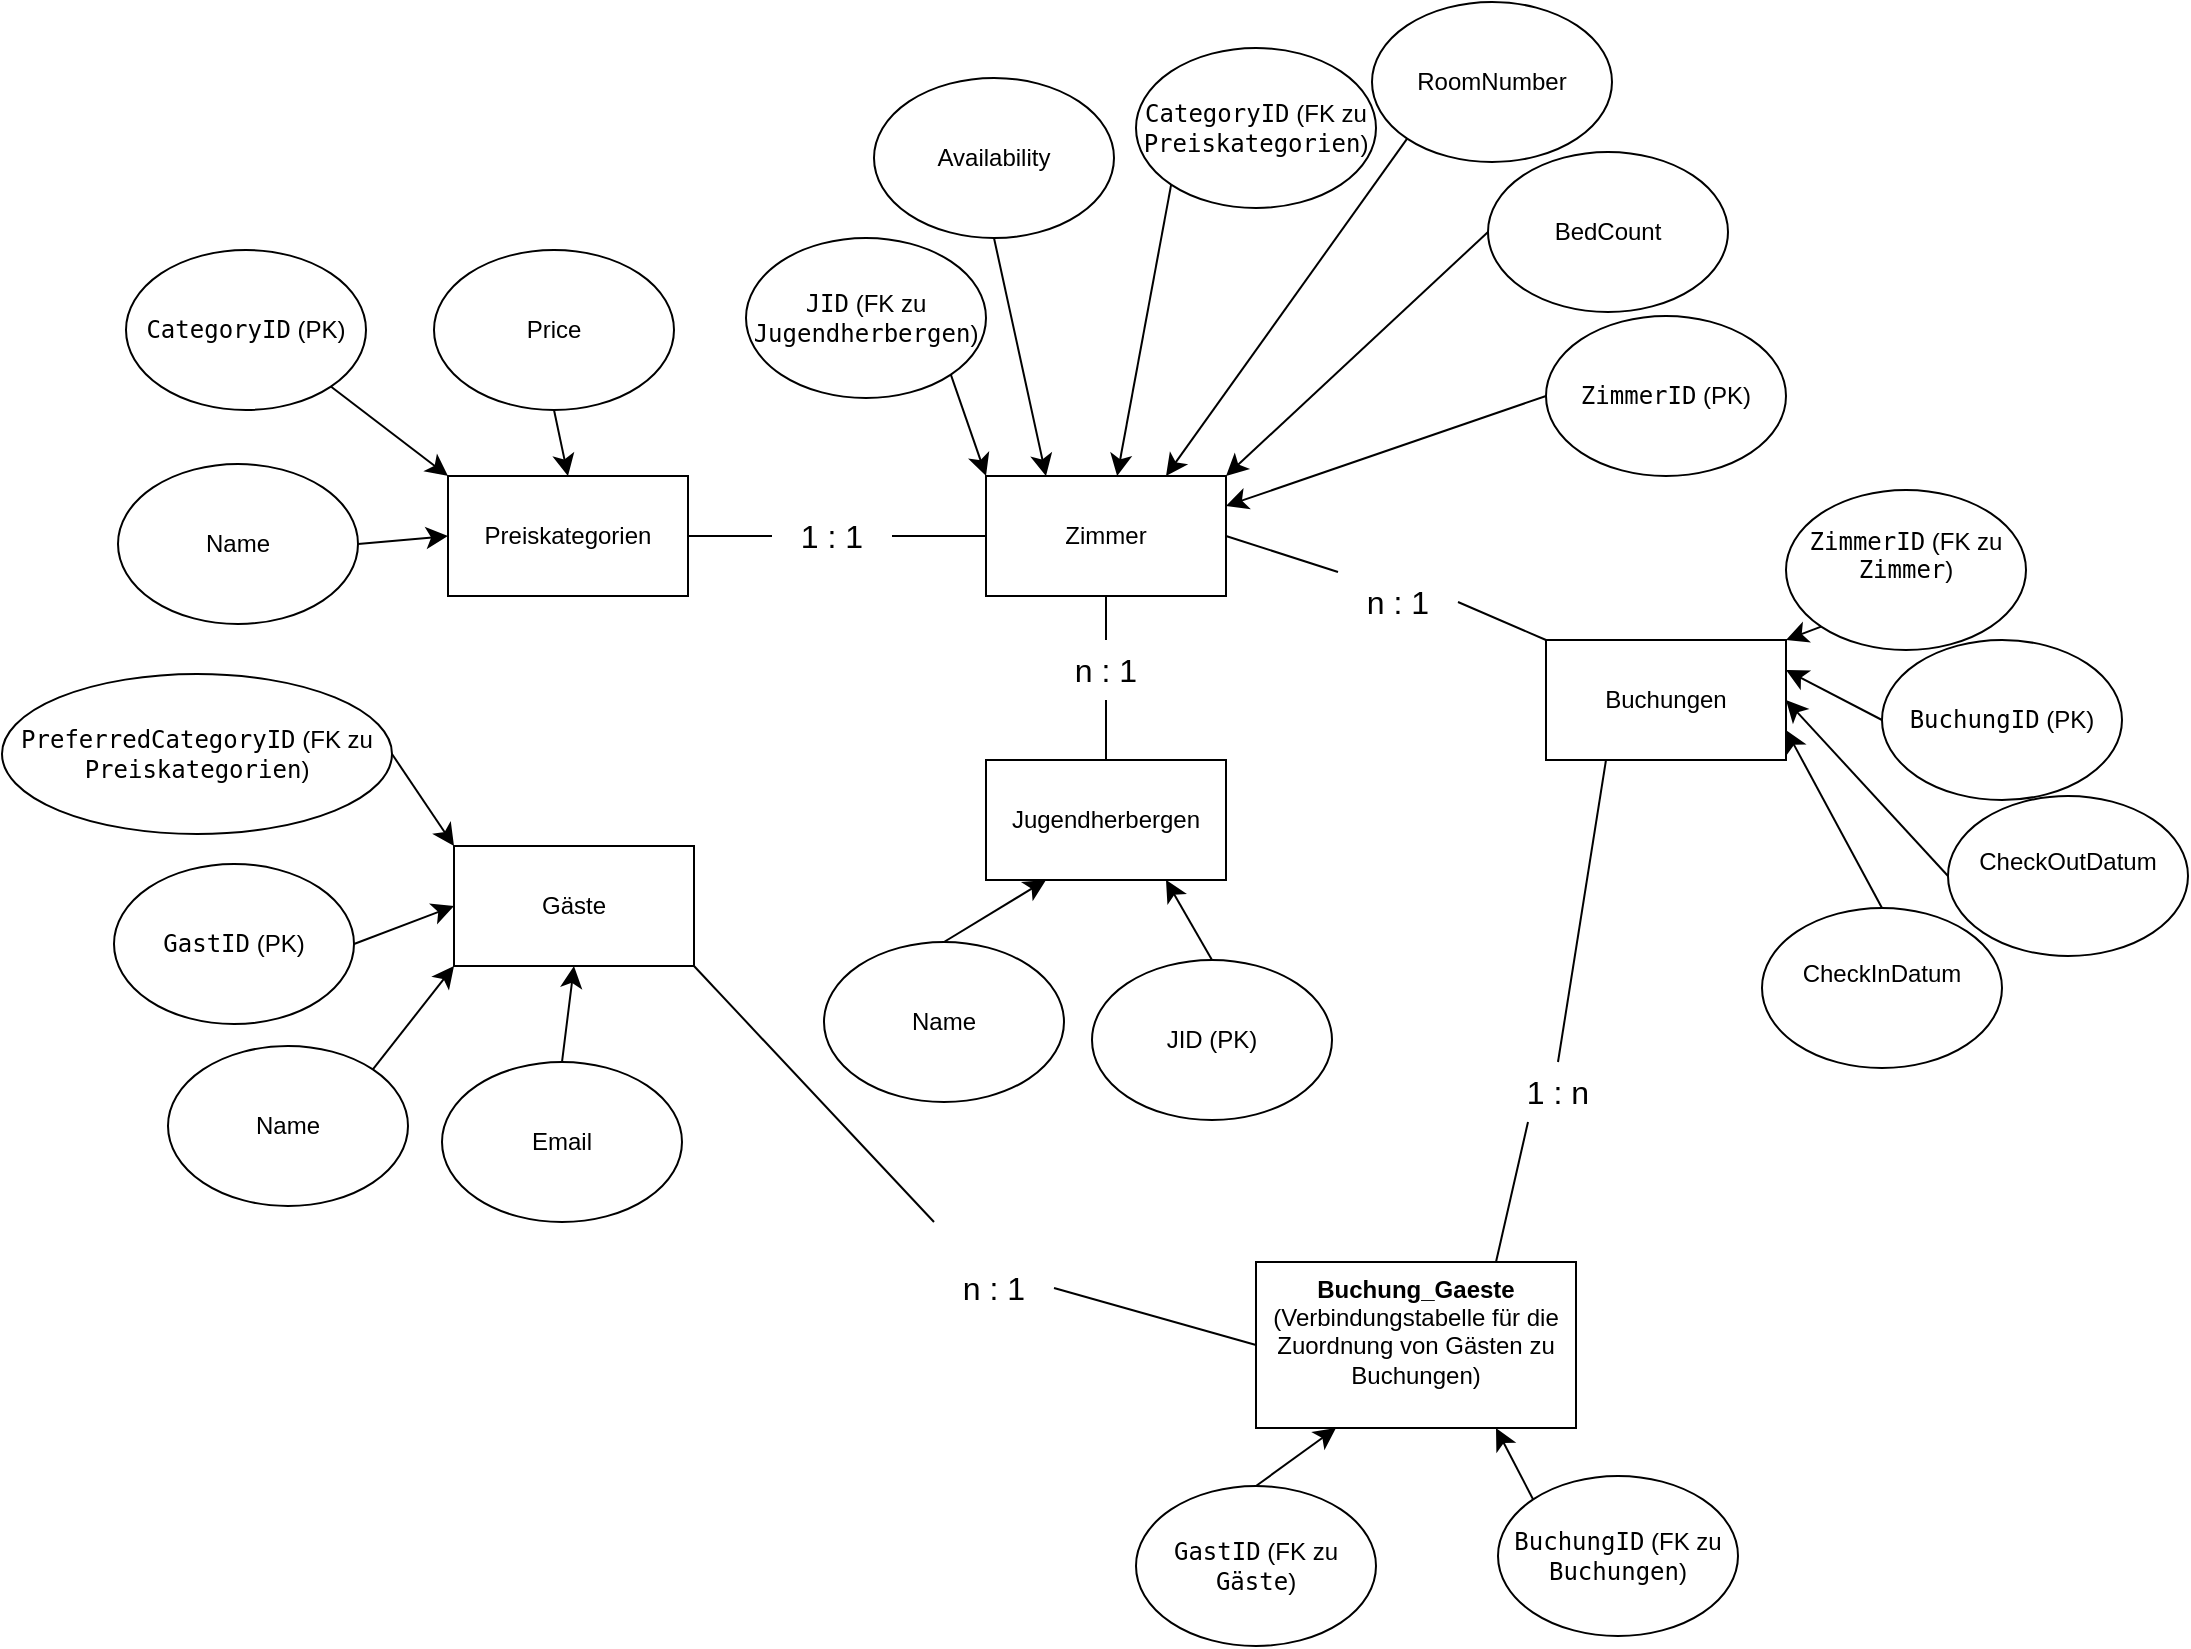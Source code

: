 <mxfile version="24.8.4">
  <diagram name="Seite-1" id="IMxDhp_rtM4md5STm61k">
    <mxGraphModel dx="2439" dy="1356" grid="0" gridSize="10" guides="1" tooltips="1" connect="1" arrows="1" fold="1" page="0" pageScale="1" pageWidth="827" pageHeight="1169" math="0" shadow="0">
      <root>
        <mxCell id="0" />
        <mxCell id="1" parent="0" />
        <mxCell id="ze_i30e7d2Fe4b6_vIbV-18" style="edgeStyle=none;curved=1;rounded=0;orthogonalLoop=1;jettySize=auto;html=1;exitX=1;exitY=1;exitDx=0;exitDy=0;entryX=0;entryY=0;entryDx=0;entryDy=0;fontSize=12;startSize=8;endSize=8;" edge="1" parent="1" source="ze_i30e7d2Fe4b6_vIbV-12" target="ze_i30e7d2Fe4b6_vIbV-15">
          <mxGeometry relative="1" as="geometry" />
        </mxCell>
        <mxCell id="ze_i30e7d2Fe4b6_vIbV-12" value="&lt;code&gt;CategoryID&lt;/code&gt; (PK)" style="ellipse;whiteSpace=wrap;html=1;" vertex="1" parent="1">
          <mxGeometry x="-509" y="-251" width="120" height="80" as="geometry" />
        </mxCell>
        <mxCell id="ze_i30e7d2Fe4b6_vIbV-17" style="edgeStyle=none;curved=1;rounded=0;orthogonalLoop=1;jettySize=auto;html=1;exitX=1;exitY=0.5;exitDx=0;exitDy=0;entryX=0;entryY=0.5;entryDx=0;entryDy=0;fontSize=12;startSize=8;endSize=8;" edge="1" parent="1" source="ze_i30e7d2Fe4b6_vIbV-13" target="ze_i30e7d2Fe4b6_vIbV-15">
          <mxGeometry relative="1" as="geometry" />
        </mxCell>
        <mxCell id="ze_i30e7d2Fe4b6_vIbV-13" value="Name" style="ellipse;whiteSpace=wrap;html=1;" vertex="1" parent="1">
          <mxGeometry x="-513" y="-144" width="120" height="80" as="geometry" />
        </mxCell>
        <mxCell id="ze_i30e7d2Fe4b6_vIbV-19" style="edgeStyle=none;curved=1;rounded=0;orthogonalLoop=1;jettySize=auto;html=1;exitX=0.5;exitY=1;exitDx=0;exitDy=0;entryX=0.5;entryY=0;entryDx=0;entryDy=0;fontSize=12;startSize=8;endSize=8;" edge="1" parent="1" source="ze_i30e7d2Fe4b6_vIbV-14" target="ze_i30e7d2Fe4b6_vIbV-15">
          <mxGeometry relative="1" as="geometry" />
        </mxCell>
        <mxCell id="ze_i30e7d2Fe4b6_vIbV-14" value="Price" style="ellipse;whiteSpace=wrap;html=1;" vertex="1" parent="1">
          <mxGeometry x="-355" y="-251" width="120" height="80" as="geometry" />
        </mxCell>
        <mxCell id="ze_i30e7d2Fe4b6_vIbV-15" value="Preiskategorien" style="rounded=0;whiteSpace=wrap;html=1;" vertex="1" parent="1">
          <mxGeometry x="-348" y="-138" width="120" height="60" as="geometry" />
        </mxCell>
        <mxCell id="ze_i30e7d2Fe4b6_vIbV-20" value="Gäste" style="rounded=0;whiteSpace=wrap;html=1;" vertex="1" parent="1">
          <mxGeometry x="-345" y="47" width="120" height="60" as="geometry" />
        </mxCell>
        <mxCell id="ze_i30e7d2Fe4b6_vIbV-22" style="edgeStyle=none;curved=1;rounded=0;orthogonalLoop=1;jettySize=auto;html=1;exitX=1;exitY=0.5;exitDx=0;exitDy=0;entryX=0;entryY=0.5;entryDx=0;entryDy=0;fontSize=12;startSize=8;endSize=8;" edge="1" parent="1" source="ze_i30e7d2Fe4b6_vIbV-21" target="ze_i30e7d2Fe4b6_vIbV-20">
          <mxGeometry relative="1" as="geometry" />
        </mxCell>
        <mxCell id="ze_i30e7d2Fe4b6_vIbV-21" value="&lt;code&gt;GastID&lt;/code&gt; (PK)" style="ellipse;whiteSpace=wrap;html=1;" vertex="1" parent="1">
          <mxGeometry x="-515" y="56" width="120" height="80" as="geometry" />
        </mxCell>
        <mxCell id="ze_i30e7d2Fe4b6_vIbV-27" style="edgeStyle=none;curved=1;rounded=0;orthogonalLoop=1;jettySize=auto;html=1;exitX=1;exitY=0;exitDx=0;exitDy=0;entryX=0;entryY=1;entryDx=0;entryDy=0;fontSize=12;startSize=8;endSize=8;" edge="1" parent="1" source="ze_i30e7d2Fe4b6_vIbV-23" target="ze_i30e7d2Fe4b6_vIbV-20">
          <mxGeometry relative="1" as="geometry" />
        </mxCell>
        <mxCell id="ze_i30e7d2Fe4b6_vIbV-23" value="Name" style="ellipse;whiteSpace=wrap;html=1;" vertex="1" parent="1">
          <mxGeometry x="-488" y="147" width="120" height="80" as="geometry" />
        </mxCell>
        <mxCell id="ze_i30e7d2Fe4b6_vIbV-28" style="edgeStyle=none;curved=1;rounded=0;orthogonalLoop=1;jettySize=auto;html=1;exitX=0.5;exitY=0;exitDx=0;exitDy=0;entryX=0.5;entryY=1;entryDx=0;entryDy=0;fontSize=12;startSize=8;endSize=8;" edge="1" parent="1" source="ze_i30e7d2Fe4b6_vIbV-24" target="ze_i30e7d2Fe4b6_vIbV-20">
          <mxGeometry relative="1" as="geometry" />
        </mxCell>
        <mxCell id="ze_i30e7d2Fe4b6_vIbV-24" value="Email" style="ellipse;whiteSpace=wrap;html=1;" vertex="1" parent="1">
          <mxGeometry x="-351" y="155" width="120" height="80" as="geometry" />
        </mxCell>
        <mxCell id="ze_i30e7d2Fe4b6_vIbV-26" style="edgeStyle=none;curved=1;rounded=0;orthogonalLoop=1;jettySize=auto;html=1;exitX=1;exitY=0.5;exitDx=0;exitDy=0;entryX=0;entryY=0;entryDx=0;entryDy=0;fontSize=12;startSize=8;endSize=8;" edge="1" parent="1" source="ze_i30e7d2Fe4b6_vIbV-25" target="ze_i30e7d2Fe4b6_vIbV-20">
          <mxGeometry relative="1" as="geometry" />
        </mxCell>
        <mxCell id="ze_i30e7d2Fe4b6_vIbV-25" value="&lt;code&gt;PreferredCategoryID&lt;/code&gt; (FK zu &lt;code&gt;Preiskategorien&lt;/code&gt;)" style="ellipse;whiteSpace=wrap;html=1;" vertex="1" parent="1">
          <mxGeometry x="-571" y="-39" width="195" height="80" as="geometry" />
        </mxCell>
        <mxCell id="ze_i30e7d2Fe4b6_vIbV-61" style="edgeStyle=none;curved=1;rounded=0;orthogonalLoop=1;jettySize=auto;html=1;exitX=0.5;exitY=0;exitDx=0;exitDy=0;entryX=0.75;entryY=1;entryDx=0;entryDy=0;fontSize=12;startSize=8;endSize=8;" edge="1" parent="1" source="ze_i30e7d2Fe4b6_vIbV-29" target="ze_i30e7d2Fe4b6_vIbV-30">
          <mxGeometry relative="1" as="geometry" />
        </mxCell>
        <mxCell id="ze_i30e7d2Fe4b6_vIbV-29" value="JID (PK)" style="ellipse;whiteSpace=wrap;html=1;" vertex="1" parent="1">
          <mxGeometry x="-26" y="104" width="120" height="80" as="geometry" />
        </mxCell>
        <mxCell id="ze_i30e7d2Fe4b6_vIbV-30" value="Jugendherbergen" style="rounded=0;whiteSpace=wrap;html=1;" vertex="1" parent="1">
          <mxGeometry x="-79" y="4" width="120" height="60" as="geometry" />
        </mxCell>
        <mxCell id="ze_i30e7d2Fe4b6_vIbV-60" style="edgeStyle=none;curved=1;rounded=0;orthogonalLoop=1;jettySize=auto;html=1;exitX=0.5;exitY=0;exitDx=0;exitDy=0;entryX=0.25;entryY=1;entryDx=0;entryDy=0;fontSize=12;startSize=8;endSize=8;" edge="1" parent="1" target="ze_i30e7d2Fe4b6_vIbV-30">
          <mxGeometry relative="1" as="geometry">
            <mxPoint x="-100" y="95" as="sourcePoint" />
          </mxGeometry>
        </mxCell>
        <mxCell id="ze_i30e7d2Fe4b6_vIbV-31" value="Name" style="ellipse;whiteSpace=wrap;html=1;" vertex="1" parent="1">
          <mxGeometry x="-160" y="95" width="120" height="80" as="geometry" />
        </mxCell>
        <mxCell id="ze_i30e7d2Fe4b6_vIbV-34" value="Zimmer" style="rounded=0;whiteSpace=wrap;html=1;" vertex="1" parent="1">
          <mxGeometry x="-79" y="-138" width="120" height="60" as="geometry" />
        </mxCell>
        <mxCell id="ze_i30e7d2Fe4b6_vIbV-59" style="edgeStyle=none;curved=1;rounded=0;orthogonalLoop=1;jettySize=auto;html=1;exitX=0;exitY=0.5;exitDx=0;exitDy=0;entryX=1;entryY=0.25;entryDx=0;entryDy=0;fontSize=12;startSize=8;endSize=8;" edge="1" parent="1" source="ze_i30e7d2Fe4b6_vIbV-35" target="ze_i30e7d2Fe4b6_vIbV-34">
          <mxGeometry relative="1" as="geometry" />
        </mxCell>
        <mxCell id="ze_i30e7d2Fe4b6_vIbV-35" value="&lt;code&gt;ZimmerID&lt;/code&gt; (PK)" style="ellipse;whiteSpace=wrap;html=1;" vertex="1" parent="1">
          <mxGeometry x="201" y="-218" width="120" height="80" as="geometry" />
        </mxCell>
        <mxCell id="ze_i30e7d2Fe4b6_vIbV-54" style="edgeStyle=none;curved=1;rounded=0;orthogonalLoop=1;jettySize=auto;html=1;exitX=1;exitY=1;exitDx=0;exitDy=0;entryX=0;entryY=0;entryDx=0;entryDy=0;fontSize=12;startSize=8;endSize=8;" edge="1" parent="1" source="ze_i30e7d2Fe4b6_vIbV-36" target="ze_i30e7d2Fe4b6_vIbV-34">
          <mxGeometry relative="1" as="geometry" />
        </mxCell>
        <mxCell id="ze_i30e7d2Fe4b6_vIbV-36" value="&lt;code&gt;JID&lt;/code&gt; (FK zu &lt;code&gt;Jugendherbergen&lt;/code&gt;)" style="ellipse;whiteSpace=wrap;html=1;" vertex="1" parent="1">
          <mxGeometry x="-199" y="-257" width="120" height="80" as="geometry" />
        </mxCell>
        <mxCell id="ze_i30e7d2Fe4b6_vIbV-57" style="edgeStyle=none;curved=1;rounded=0;orthogonalLoop=1;jettySize=auto;html=1;exitX=0;exitY=1;exitDx=0;exitDy=0;entryX=0.75;entryY=0;entryDx=0;entryDy=0;fontSize=12;startSize=8;endSize=8;" edge="1" parent="1" source="ze_i30e7d2Fe4b6_vIbV-37" target="ze_i30e7d2Fe4b6_vIbV-34">
          <mxGeometry relative="1" as="geometry" />
        </mxCell>
        <mxCell id="ze_i30e7d2Fe4b6_vIbV-37" value="RoomNumber" style="ellipse;whiteSpace=wrap;html=1;" vertex="1" parent="1">
          <mxGeometry x="114" y="-375" width="120" height="80" as="geometry" />
        </mxCell>
        <mxCell id="ze_i30e7d2Fe4b6_vIbV-58" style="edgeStyle=none;curved=1;rounded=0;orthogonalLoop=1;jettySize=auto;html=1;exitX=0;exitY=0.5;exitDx=0;exitDy=0;entryX=1;entryY=0;entryDx=0;entryDy=0;fontSize=12;startSize=8;endSize=8;" edge="1" parent="1" source="ze_i30e7d2Fe4b6_vIbV-38" target="ze_i30e7d2Fe4b6_vIbV-34">
          <mxGeometry relative="1" as="geometry" />
        </mxCell>
        <mxCell id="ze_i30e7d2Fe4b6_vIbV-38" value="BedCount" style="ellipse;whiteSpace=wrap;html=1;" vertex="1" parent="1">
          <mxGeometry x="172" y="-300" width="120" height="80" as="geometry" />
        </mxCell>
        <mxCell id="ze_i30e7d2Fe4b6_vIbV-56" style="edgeStyle=none;curved=1;rounded=0;orthogonalLoop=1;jettySize=auto;html=1;exitX=0;exitY=1;exitDx=0;exitDy=0;fontSize=12;startSize=8;endSize=8;" edge="1" parent="1" source="ze_i30e7d2Fe4b6_vIbV-39" target="ze_i30e7d2Fe4b6_vIbV-34">
          <mxGeometry relative="1" as="geometry" />
        </mxCell>
        <mxCell id="ze_i30e7d2Fe4b6_vIbV-39" value="&lt;code&gt;CategoryID&lt;/code&gt; (FK zu &lt;code&gt;Preiskategorien&lt;/code&gt;)" style="ellipse;whiteSpace=wrap;html=1;" vertex="1" parent="1">
          <mxGeometry x="-4" y="-352" width="120" height="80" as="geometry" />
        </mxCell>
        <mxCell id="ze_i30e7d2Fe4b6_vIbV-55" style="edgeStyle=none;curved=1;rounded=0;orthogonalLoop=1;jettySize=auto;html=1;exitX=0.5;exitY=1;exitDx=0;exitDy=0;entryX=0.25;entryY=0;entryDx=0;entryDy=0;fontSize=12;startSize=8;endSize=8;" edge="1" parent="1" source="ze_i30e7d2Fe4b6_vIbV-40" target="ze_i30e7d2Fe4b6_vIbV-34">
          <mxGeometry relative="1" as="geometry" />
        </mxCell>
        <mxCell id="ze_i30e7d2Fe4b6_vIbV-40" value="Availability" style="ellipse;whiteSpace=wrap;html=1;" vertex="1" parent="1">
          <mxGeometry x="-135" y="-337" width="120" height="80" as="geometry" />
        </mxCell>
        <mxCell id="ze_i30e7d2Fe4b6_vIbV-41" value="Buchungen" style="rounded=0;whiteSpace=wrap;html=1;" vertex="1" parent="1">
          <mxGeometry x="201" y="-56" width="120" height="60" as="geometry" />
        </mxCell>
        <mxCell id="ze_i30e7d2Fe4b6_vIbV-66" style="edgeStyle=none;curved=1;rounded=0;orthogonalLoop=1;jettySize=auto;html=1;exitX=0;exitY=0.5;exitDx=0;exitDy=0;entryX=1;entryY=0.25;entryDx=0;entryDy=0;fontSize=12;startSize=8;endSize=8;" edge="1" parent="1" source="ze_i30e7d2Fe4b6_vIbV-43" target="ze_i30e7d2Fe4b6_vIbV-41">
          <mxGeometry relative="1" as="geometry" />
        </mxCell>
        <mxCell id="ze_i30e7d2Fe4b6_vIbV-43" value="&lt;code&gt;BuchungID&lt;/code&gt; (PK)" style="ellipse;whiteSpace=wrap;html=1;" vertex="1" parent="1">
          <mxGeometry x="369" y="-56" width="120" height="80" as="geometry" />
        </mxCell>
        <mxCell id="ze_i30e7d2Fe4b6_vIbV-65" style="edgeStyle=none;curved=1;rounded=0;orthogonalLoop=1;jettySize=auto;html=1;exitX=0;exitY=1;exitDx=0;exitDy=0;entryX=1;entryY=0;entryDx=0;entryDy=0;fontSize=12;startSize=8;endSize=8;" edge="1" parent="1" source="ze_i30e7d2Fe4b6_vIbV-44" target="ze_i30e7d2Fe4b6_vIbV-41">
          <mxGeometry relative="1" as="geometry" />
        </mxCell>
        <mxCell id="ze_i30e7d2Fe4b6_vIbV-44" value="&#xa;&lt;code&gt;ZimmerID&lt;/code&gt; (FK zu &lt;code&gt;Zimmer&lt;/code&gt;)&#xa;&#xa;" style="ellipse;whiteSpace=wrap;html=1;" vertex="1" parent="1">
          <mxGeometry x="321" y="-131" width="120" height="80" as="geometry" />
        </mxCell>
        <mxCell id="ze_i30e7d2Fe4b6_vIbV-68" style="edgeStyle=none;curved=1;rounded=0;orthogonalLoop=1;jettySize=auto;html=1;exitX=0.5;exitY=0;exitDx=0;exitDy=0;entryX=1;entryY=0.75;entryDx=0;entryDy=0;fontSize=12;startSize=8;endSize=8;" edge="1" parent="1" source="ze_i30e7d2Fe4b6_vIbV-45" target="ze_i30e7d2Fe4b6_vIbV-41">
          <mxGeometry relative="1" as="geometry" />
        </mxCell>
        <mxCell id="ze_i30e7d2Fe4b6_vIbV-45" value="&#xa;CheckInDatum&#xa;&#xa;" style="ellipse;whiteSpace=wrap;html=1;" vertex="1" parent="1">
          <mxGeometry x="309" y="78" width="120" height="80" as="geometry" />
        </mxCell>
        <mxCell id="ze_i30e7d2Fe4b6_vIbV-67" style="edgeStyle=none;curved=1;rounded=0;orthogonalLoop=1;jettySize=auto;html=1;exitX=0;exitY=0.5;exitDx=0;exitDy=0;entryX=1;entryY=0.5;entryDx=0;entryDy=0;fontSize=12;startSize=8;endSize=8;" edge="1" parent="1" source="ze_i30e7d2Fe4b6_vIbV-47" target="ze_i30e7d2Fe4b6_vIbV-41">
          <mxGeometry relative="1" as="geometry" />
        </mxCell>
        <mxCell id="ze_i30e7d2Fe4b6_vIbV-47" value="&#xa;CheckOutDatum&#xa;&#xa;" style="ellipse;whiteSpace=wrap;html=1;" vertex="1" parent="1">
          <mxGeometry x="402" y="22" width="120" height="80" as="geometry" />
        </mxCell>
        <mxCell id="ze_i30e7d2Fe4b6_vIbV-48" value="&#xa;&lt;strong&gt;Buchung_Gaeste&lt;/strong&gt; (Verbindungstabelle für die Zuordnung von Gästen zu Buchungen)&#xa;&#xa;" style="rounded=0;whiteSpace=wrap;html=1;" vertex="1" parent="1">
          <mxGeometry x="56" y="255" width="160" height="83" as="geometry" />
        </mxCell>
        <mxCell id="ze_i30e7d2Fe4b6_vIbV-74" style="edgeStyle=none;curved=1;rounded=0;orthogonalLoop=1;jettySize=auto;html=1;exitX=0;exitY=0;exitDx=0;exitDy=0;entryX=0.75;entryY=1;entryDx=0;entryDy=0;fontSize=12;startSize=8;endSize=8;" edge="1" parent="1" source="ze_i30e7d2Fe4b6_vIbV-49" target="ze_i30e7d2Fe4b6_vIbV-48">
          <mxGeometry relative="1" as="geometry" />
        </mxCell>
        <mxCell id="ze_i30e7d2Fe4b6_vIbV-49" value="&lt;code&gt;BuchungID&lt;/code&gt; (FK zu &lt;code&gt;Buchungen&lt;/code&gt;)" style="ellipse;whiteSpace=wrap;html=1;" vertex="1" parent="1">
          <mxGeometry x="177" y="362" width="120" height="80" as="geometry" />
        </mxCell>
        <mxCell id="ze_i30e7d2Fe4b6_vIbV-73" style="edgeStyle=none;curved=1;rounded=0;orthogonalLoop=1;jettySize=auto;html=1;exitX=0.5;exitY=0;exitDx=0;exitDy=0;entryX=0.25;entryY=1;entryDx=0;entryDy=0;fontSize=12;startSize=8;endSize=8;" edge="1" parent="1" source="ze_i30e7d2Fe4b6_vIbV-50" target="ze_i30e7d2Fe4b6_vIbV-48">
          <mxGeometry relative="1" as="geometry" />
        </mxCell>
        <mxCell id="ze_i30e7d2Fe4b6_vIbV-50" value="&lt;code&gt;GastID&lt;/code&gt; (FK zu &lt;code&gt;Gäste&lt;/code&gt;)" style="ellipse;whiteSpace=wrap;html=1;" vertex="1" parent="1">
          <mxGeometry x="-4" y="367" width="120" height="80" as="geometry" />
        </mxCell>
        <mxCell id="ze_i30e7d2Fe4b6_vIbV-51" value="" style="endArrow=none;html=1;rounded=0;fontSize=12;startSize=8;endSize=8;curved=1;entryX=1;entryY=0.5;entryDx=0;entryDy=0;exitX=0;exitY=0.5;exitDx=0;exitDy=0;" edge="1" parent="1" source="ze_i30e7d2Fe4b6_vIbV-52" target="ze_i30e7d2Fe4b6_vIbV-15">
          <mxGeometry width="50" height="50" relative="1" as="geometry">
            <mxPoint x="-240" y="-33" as="sourcePoint" />
            <mxPoint x="-190" y="-83" as="targetPoint" />
          </mxGeometry>
        </mxCell>
        <mxCell id="ze_i30e7d2Fe4b6_vIbV-53" value="" style="endArrow=none;html=1;rounded=0;fontSize=12;startSize=8;endSize=8;curved=1;entryX=1;entryY=0.5;entryDx=0;entryDy=0;exitX=0;exitY=0.5;exitDx=0;exitDy=0;" edge="1" parent="1" source="ze_i30e7d2Fe4b6_vIbV-34" target="ze_i30e7d2Fe4b6_vIbV-52">
          <mxGeometry width="50" height="50" relative="1" as="geometry">
            <mxPoint x="-79" y="-108" as="sourcePoint" />
            <mxPoint x="-228" y="-108" as="targetPoint" />
          </mxGeometry>
        </mxCell>
        <mxCell id="ze_i30e7d2Fe4b6_vIbV-52" value="1 : 1" style="text;html=1;align=center;verticalAlign=middle;whiteSpace=wrap;rounded=0;fontSize=16;" vertex="1" parent="1">
          <mxGeometry x="-186" y="-123" width="60" height="30" as="geometry" />
        </mxCell>
        <mxCell id="ze_i30e7d2Fe4b6_vIbV-62" value="" style="endArrow=none;html=1;rounded=0;fontSize=12;startSize=8;endSize=8;curved=1;exitX=0.5;exitY=1;exitDx=0;exitDy=0;entryX=0.5;entryY=0;entryDx=0;entryDy=0;" edge="1" parent="1" source="ze_i30e7d2Fe4b6_vIbV-63" target="ze_i30e7d2Fe4b6_vIbV-30">
          <mxGeometry width="50" height="50" relative="1" as="geometry">
            <mxPoint x="-93" y="-83" as="sourcePoint" />
            <mxPoint x="-43" y="-133" as="targetPoint" />
          </mxGeometry>
        </mxCell>
        <mxCell id="ze_i30e7d2Fe4b6_vIbV-64" value="" style="endArrow=none;html=1;rounded=0;fontSize=12;startSize=8;endSize=8;curved=1;exitX=0.5;exitY=1;exitDx=0;exitDy=0;entryX=0.5;entryY=0;entryDx=0;entryDy=0;" edge="1" parent="1" source="ze_i30e7d2Fe4b6_vIbV-34" target="ze_i30e7d2Fe4b6_vIbV-63">
          <mxGeometry width="50" height="50" relative="1" as="geometry">
            <mxPoint x="-19" y="-78" as="sourcePoint" />
            <mxPoint x="-19" y="47" as="targetPoint" />
          </mxGeometry>
        </mxCell>
        <mxCell id="ze_i30e7d2Fe4b6_vIbV-63" value="n : 1" style="text;html=1;align=center;verticalAlign=middle;whiteSpace=wrap;rounded=0;fontSize=16;" vertex="1" parent="1">
          <mxGeometry x="-49" y="-56" width="60" height="30" as="geometry" />
        </mxCell>
        <mxCell id="ze_i30e7d2Fe4b6_vIbV-69" value="" style="endArrow=none;html=1;rounded=0;fontSize=12;startSize=8;endSize=8;curved=1;exitX=0;exitY=0;exitDx=0;exitDy=0;entryX=1;entryY=0.5;entryDx=0;entryDy=0;" edge="1" parent="1" source="ze_i30e7d2Fe4b6_vIbV-70" target="ze_i30e7d2Fe4b6_vIbV-34">
          <mxGeometry width="50" height="50" relative="1" as="geometry">
            <mxPoint x="226" y="-83" as="sourcePoint" />
            <mxPoint x="276" y="-133" as="targetPoint" />
          </mxGeometry>
        </mxCell>
        <mxCell id="ze_i30e7d2Fe4b6_vIbV-72" value="" style="endArrow=none;html=1;rounded=0;fontSize=12;startSize=8;endSize=8;curved=1;exitX=0;exitY=0;exitDx=0;exitDy=0;entryX=1;entryY=0.5;entryDx=0;entryDy=0;" edge="1" parent="1" source="ze_i30e7d2Fe4b6_vIbV-41" target="ze_i30e7d2Fe4b6_vIbV-70">
          <mxGeometry width="50" height="50" relative="1" as="geometry">
            <mxPoint x="201" y="-56" as="sourcePoint" />
            <mxPoint x="41" y="-108" as="targetPoint" />
          </mxGeometry>
        </mxCell>
        <mxCell id="ze_i30e7d2Fe4b6_vIbV-70" value="n : 1" style="text;html=1;align=center;verticalAlign=middle;whiteSpace=wrap;rounded=0;fontSize=16;" vertex="1" parent="1">
          <mxGeometry x="97" y="-90" width="60" height="30" as="geometry" />
        </mxCell>
        <mxCell id="ze_i30e7d2Fe4b6_vIbV-75" value="n : 1" style="text;html=1;align=center;verticalAlign=middle;whiteSpace=wrap;rounded=0;fontSize=16;" vertex="1" parent="1">
          <mxGeometry x="-105" y="235" width="60" height="66" as="geometry" />
        </mxCell>
        <mxCell id="ze_i30e7d2Fe4b6_vIbV-78" value="1 : n" style="text;html=1;align=center;verticalAlign=middle;whiteSpace=wrap;rounded=0;fontSize=16;" vertex="1" parent="1">
          <mxGeometry x="177" y="155" width="60" height="30" as="geometry" />
        </mxCell>
        <mxCell id="ze_i30e7d2Fe4b6_vIbV-79" value="" style="endArrow=none;html=1;rounded=0;fontSize=12;startSize=8;endSize=8;curved=1;exitX=0;exitY=0.5;exitDx=0;exitDy=0;entryX=1;entryY=0.5;entryDx=0;entryDy=0;" edge="1" parent="1" source="ze_i30e7d2Fe4b6_vIbV-48" target="ze_i30e7d2Fe4b6_vIbV-75">
          <mxGeometry width="50" height="50" relative="1" as="geometry">
            <mxPoint x="-25" y="34" as="sourcePoint" />
            <mxPoint x="25" y="-16" as="targetPoint" />
          </mxGeometry>
        </mxCell>
        <mxCell id="ze_i30e7d2Fe4b6_vIbV-80" value="" style="endArrow=none;html=1;rounded=0;fontSize=12;startSize=8;endSize=8;curved=1;exitX=1;exitY=1;exitDx=0;exitDy=0;entryX=0;entryY=0;entryDx=0;entryDy=0;" edge="1" parent="1" source="ze_i30e7d2Fe4b6_vIbV-20" target="ze_i30e7d2Fe4b6_vIbV-75">
          <mxGeometry width="50" height="50" relative="1" as="geometry">
            <mxPoint x="-25" y="34" as="sourcePoint" />
            <mxPoint x="25" y="-16" as="targetPoint" />
          </mxGeometry>
        </mxCell>
        <mxCell id="ze_i30e7d2Fe4b6_vIbV-81" value="" style="endArrow=none;html=1;rounded=0;fontSize=12;startSize=8;endSize=8;curved=1;entryX=0.25;entryY=1;entryDx=0;entryDy=0;exitX=0.5;exitY=0;exitDx=0;exitDy=0;" edge="1" parent="1" source="ze_i30e7d2Fe4b6_vIbV-78" target="ze_i30e7d2Fe4b6_vIbV-41">
          <mxGeometry width="50" height="50" relative="1" as="geometry">
            <mxPoint x="-25" y="34" as="sourcePoint" />
            <mxPoint x="25" y="-16" as="targetPoint" />
          </mxGeometry>
        </mxCell>
        <mxCell id="ze_i30e7d2Fe4b6_vIbV-82" value="" style="endArrow=none;html=1;rounded=0;fontSize=12;startSize=8;endSize=8;curved=1;entryX=0.25;entryY=1;entryDx=0;entryDy=0;exitX=0.75;exitY=0;exitDx=0;exitDy=0;" edge="1" parent="1" source="ze_i30e7d2Fe4b6_vIbV-48" target="ze_i30e7d2Fe4b6_vIbV-78">
          <mxGeometry width="50" height="50" relative="1" as="geometry">
            <mxPoint x="-25" y="34" as="sourcePoint" />
            <mxPoint x="25" y="-16" as="targetPoint" />
          </mxGeometry>
        </mxCell>
      </root>
    </mxGraphModel>
  </diagram>
</mxfile>
